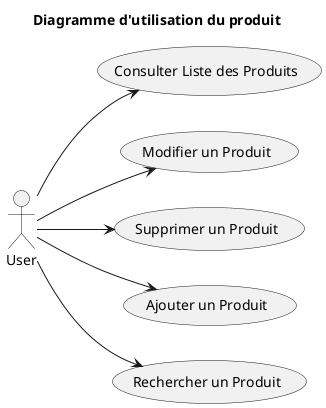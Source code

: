 @startuml
title Diagramme d'utilisation du produit 

left to right direction

actor User

usecase "Consulter Liste des Produits" as UC1
usecase "Modifier un Produit" as UC2
usecase "Supprimer un Produit" as UC3
usecase "Ajouter un Produit" as UC4
usecase "Rechercher un Produit" as UC5

User --> UC1
User --> UC2
User --> UC3
User --> UC4
User --> UC5

@enduml
